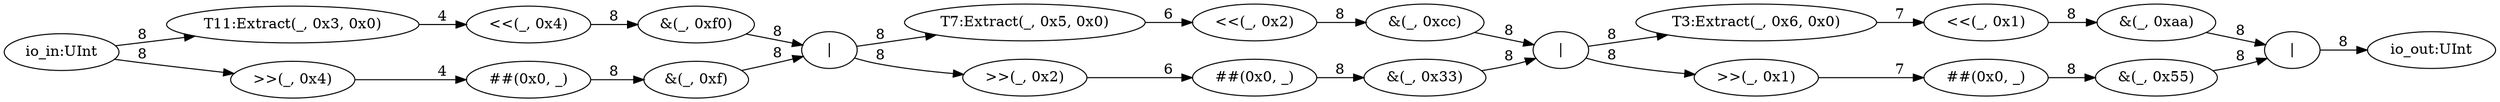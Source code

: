 digraph ZeroWidthTest_ReverseComp_1{
rankdir = LR;
  io_out[label="io_out:UInt"];
  T0[label="|"];
  T1[label="&(_, 0xaa)"];
  T2[label="<<(_, 0x1)"];
  T3[label="T3:Extract(_, 0x6, 0x0)"];
  T4[label="|"];
  T5[label="&(_, 0xcc)"];
  T6[label="<<(_, 0x2)"];
  T7[label="T7:Extract(_, 0x5, 0x0)"];
  T8[label="|"];
  T9[label="&(_, 0xf0)"];
  T10[label="<<(_, 0x4)"];
  T11[label="T11:Extract(_, 0x3, 0x0)"];
  io_in[label="io_in:UInt"];
  T12[label="&(_, 0xf)"];
  T13[label="##(0x0, _)"];
  T14[label=">>(_, 0x4)"];
  T15[label="&(_, 0x33)"];
  T16[label="##(0x0, _)"];
  T17[label=">>(_, 0x2)"];
  T18[label="&(_, 0x55)"];
  T19[label="##(0x0, _)"];
  T20[label=">>(_, 0x1)"];
  T0 -> io_out[label="8"];
  T18 -> T0[label="8"];
  T1 -> T0[label="8"];
  T2 -> T1[label="8"];
  T3 -> T2[label="7"];
  T4 -> T3[label="8"];
  T15 -> T4[label="8"];
  T5 -> T4[label="8"];
  T6 -> T5[label="8"];
  T7 -> T6[label="6"];
  T8 -> T7[label="8"];
  T12 -> T8[label="8"];
  T9 -> T8[label="8"];
  T10 -> T9[label="8"];
  T11 -> T10[label="4"];
  io_in -> T11[label="8"];
  T13 -> T12[label="8"];
  T14 -> T13[label="4"];
  io_in -> T14[label="8"];
  T16 -> T15[label="8"];
  T17 -> T16[label="6"];
  T8 -> T17[label="8"];
  T19 -> T18[label="8"];
  T20 -> T19[label="7"];
  T4 -> T20[label="8"];
}